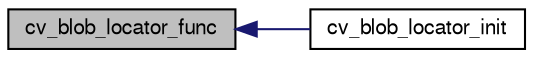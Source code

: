 digraph "cv_blob_locator_func"
{
  edge [fontname="FreeSans",fontsize="10",labelfontname="FreeSans",labelfontsize="10"];
  node [fontname="FreeSans",fontsize="10",shape=record];
  rankdir="LR";
  Node1 [label="cv_blob_locator_func",height=0.2,width=0.4,color="black", fillcolor="grey75", style="filled", fontcolor="black"];
  Node1 -> Node2 [dir="back",color="midnightblue",fontsize="10",style="solid",fontname="FreeSans"];
  Node2 [label="cv_blob_locator_init",height=0.2,width=0.4,color="black", fillcolor="white", style="filled",URL="$cv__blob__locator_8h.html#a03040f93fee504200fd409c45f488e4d"];
}
